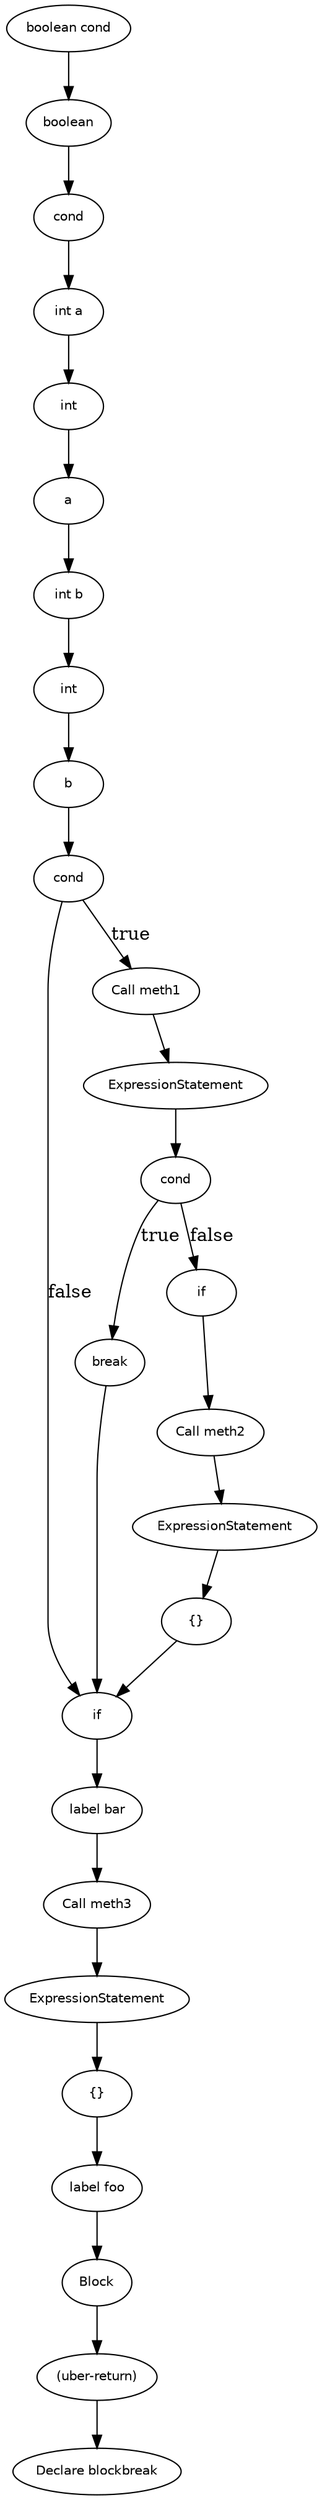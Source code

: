 digraph blockbreak {
  33 [
    label = Block,
    fontname = Helvetica,
    fontsize = 10
  ];
  31 [
    label = "Call meth3",
    fontname = Helvetica,
    fontsize = 10
  ];
  30 [
    label = ExpressionStatement,
    fontname = Helvetica,
    fontsize = 10
  ];
  19 [
    label = "{}",
    fontname = Helvetica,
    fontsize = 10
  ];
  18 [
    label = cond,
    fontname = Helvetica,
    fontsize = 10
  ];
  17 [
    label = if,
    fontname = Helvetica,
    fontsize = 10
  ];
  15 [
    label = "label bar",
    fontname = Helvetica,
    fontsize = 10
  ];
  14 [
    label = "{}",
    fontname = Helvetica,
    fontsize = 10
  ];
  12 [
    label = "label foo",
    fontname = Helvetica,
    fontsize = 10
  ];
  11 [
    label = b,
    fontname = Helvetica,
    fontsize = 10
  ];
  10 [
    label = int,
    fontname = Helvetica,
    fontsize = 10
  ];
  9 [
    label = "int b",
    fontname = Helvetica,
    fontsize = 10
  ];
  8 [
    label = a,
    fontname = Helvetica,
    fontsize = 10
  ];
  28 [
    label = "Call meth2",
    fontname = Helvetica,
    fontsize = 10
  ];
  7 [
    label = int,
    fontname = Helvetica,
    fontsize = 10
  ];
  27 [
    label = ExpressionStatement,
    fontname = Helvetica,
    fontsize = 10
  ];
  6 [
    label = "int a",
    fontname = Helvetica,
    fontsize = 10
  ];
  5 [
    label = cond,
    fontname = Helvetica,
    fontsize = 10
  ];
  4 [
    label = boolean,
    fontname = Helvetica,
    fontsize = 10
  ];
  25 [
    label = break,
    fontname = Helvetica,
    fontsize = 10
  ];
  3 [
    label = "boolean cond",
    fontname = Helvetica,
    fontsize = 10
  ];
  24 [
    label = cond,
    fontname = Helvetica,
    fontsize = 10
  ];
  23 [
    label = if,
    fontname = Helvetica,
    fontsize = 10
  ];
  2 [
    label = "(uber-return)",
    fontname = Helvetica,
    fontsize = 10
  ];
  0 [
    label = "Declare blockbreak",
    fontname = Helvetica,
    fontsize = 10
  ];
  21 [
    label = "Call meth1",
    fontname = Helvetica,
    fontsize = 10
  ];
  20 [
    label = ExpressionStatement,
    fontname = Helvetica,
    fontsize = 10
  ];
  4 -> 5 [
    label = ""
  ];
  23 -> 28 [
    label = ""
  ];
  3 -> 4 [
    label = ""
  ];
  24 -> 23 [
    label = false
  ];
  30 -> 14 [
    label = ""
  ];
  31 -> 30 [
    label = ""
  ];
  15 -> 31 [
    label = ""
  ];
  17 -> 15 [
    label = ""
  ];
  9 -> 10 [
    label = ""
  ];
  8 -> 9 [
    label = ""
  ];
  7 -> 8 [
    label = ""
  ];
  18 -> 17 [
    label = false
  ];
  19 -> 17 [
    label = ""
  ];
  11 -> 18 [
    label = ""
  ];
  27 -> 19 [
    label = ""
  ];
  24 -> 25 [
    label = true
  ];
  33 -> 2 [
    label = ""
  ];
  12 -> 33 [
    label = ""
  ];
  14 -> 12 [
    label = ""
  ];
  10 -> 11 [
    label = ""
  ];
  20 -> 24 [
    label = ""
  ];
  21 -> 20 [
    label = ""
  ];
  18 -> 21 [
    label = true
  ];
  2 -> 0 [
    label = ""
  ];
  25 -> 17 [
    label = ""
  ];
  6 -> 7 [
    label = ""
  ];
  5 -> 6 [
    label = ""
  ];
  28 -> 27 [
    label = ""
  ];
}
